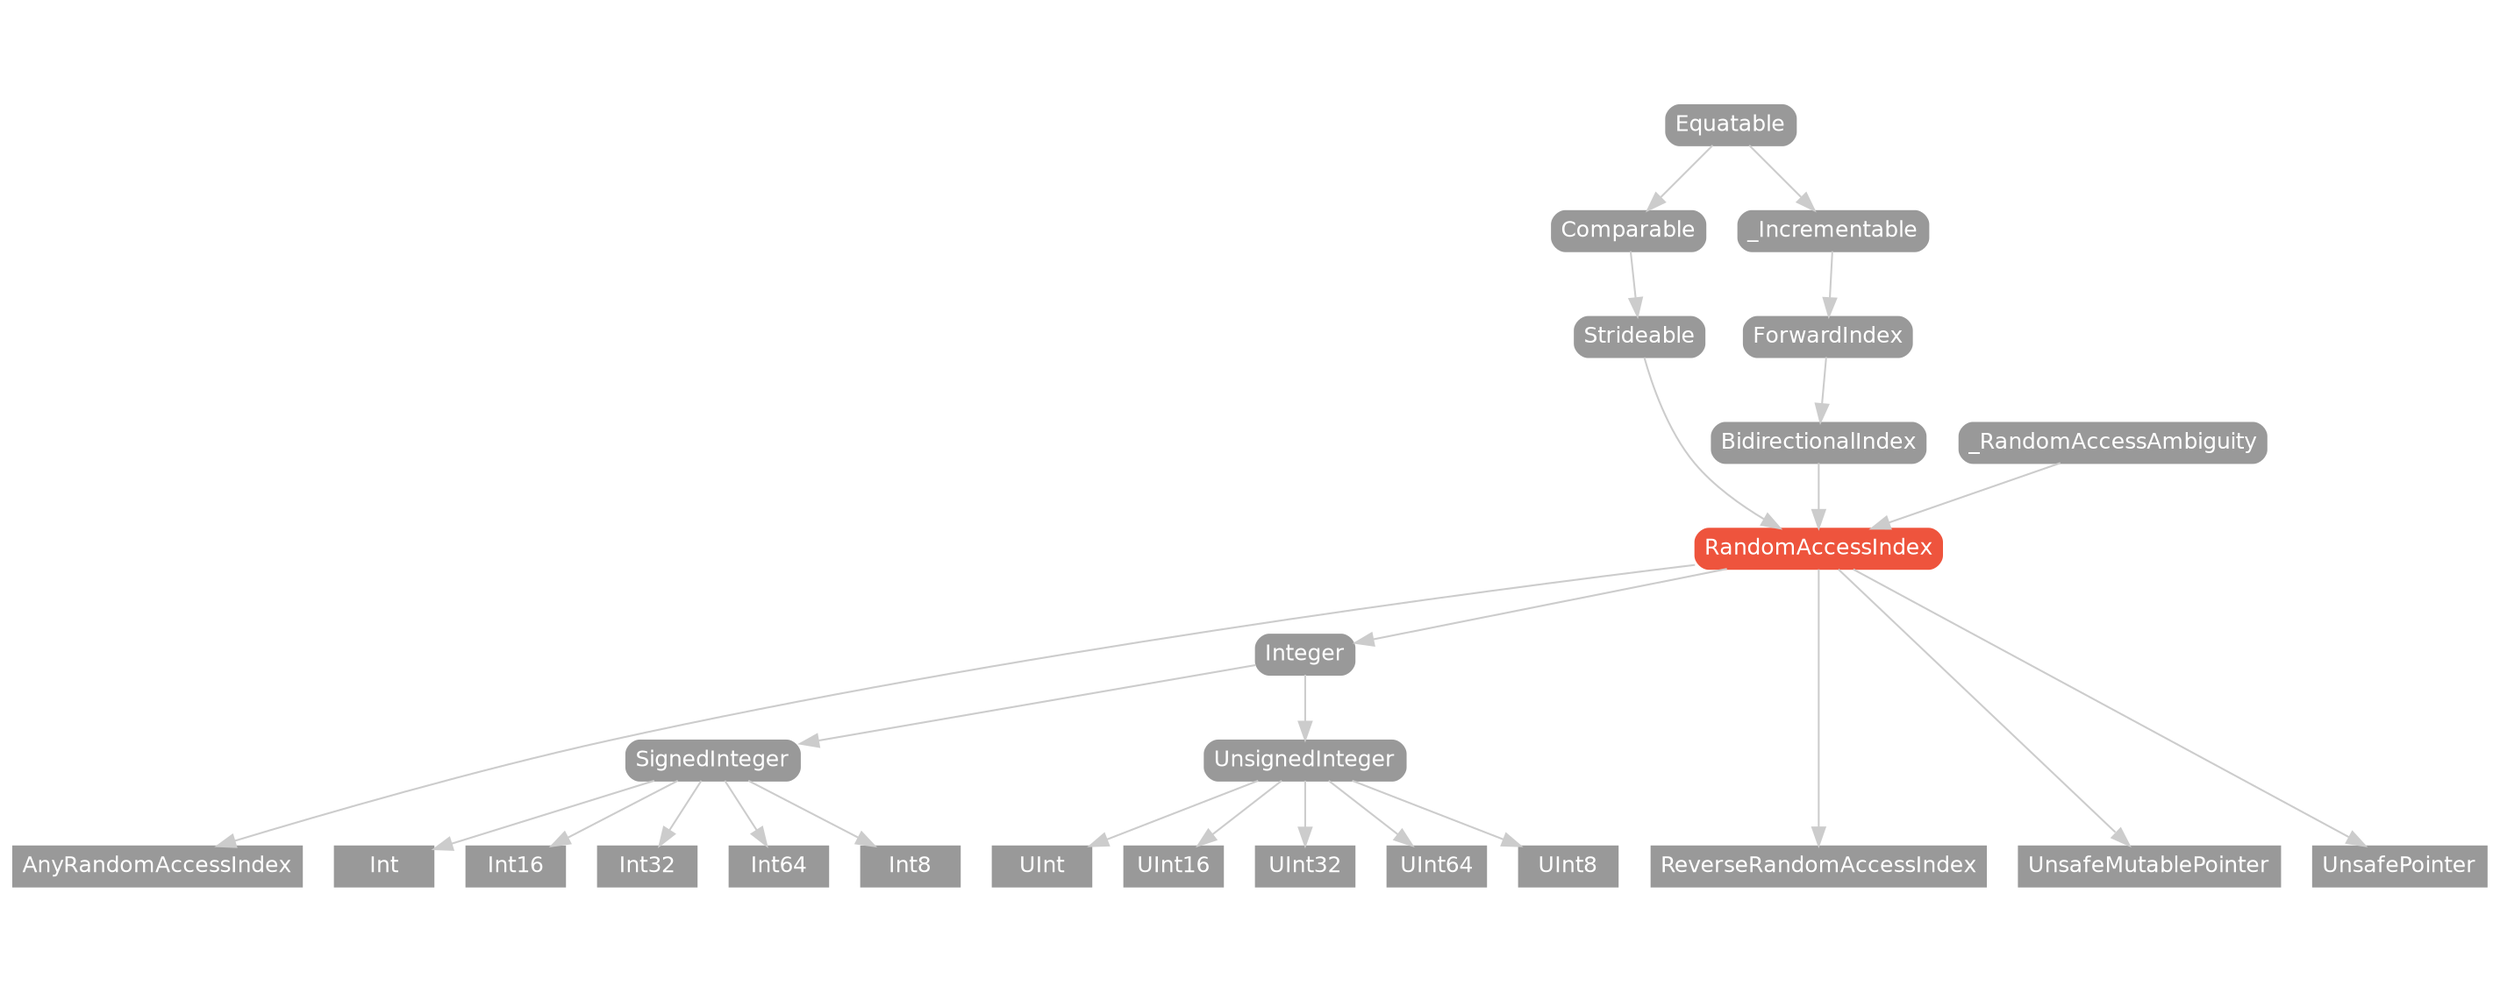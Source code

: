 strict digraph "RandomAccessIndex - Type Hierarchy - SwiftDoc.org" {
    pad="0.1,0.8"
    node [shape=box, style="filled,rounded", color="#999999", fillcolor="#999999", fontcolor=white, fontname=Helvetica, fontnames="Helvetica,sansserif", fontsize=12, margin="0.07,0.05", height="0.3"]
    edge [color="#cccccc"]
    "AnyRandomAccessIndex" [URL="/type/AnyRandomAccessIndex/hierarchy/", style=filled]
    "BidirectionalIndex" [URL="/protocol/BidirectionalIndex/hierarchy/"]
    "Comparable" [URL="/protocol/Comparable/hierarchy/"]
    "Equatable" [URL="/protocol/Equatable/hierarchy/"]
    "ForwardIndex" [URL="/protocol/ForwardIndex/hierarchy/"]
    "Int" [URL="/type/Int/hierarchy/", style=filled]
    "Int16" [URL="/type/Int16/hierarchy/", style=filled]
    "Int32" [URL="/type/Int32/hierarchy/", style=filled]
    "Int64" [URL="/type/Int64/hierarchy/", style=filled]
    "Int8" [URL="/type/Int8/hierarchy/", style=filled]
    "Integer" [URL="/protocol/Integer/hierarchy/"]
    "RandomAccessIndex" [URL="/protocol/RandomAccessIndex/", style="filled,rounded", fillcolor="#ee543d", color="#ee543d"]
    "ReverseRandomAccessIndex" [URL="/type/ReverseRandomAccessIndex/hierarchy/", style=filled]
    "SignedInteger" [URL="/protocol/SignedInteger/hierarchy/"]
    "Strideable" [URL="/protocol/Strideable/hierarchy/"]
    "UInt" [URL="/type/UInt/hierarchy/", style=filled]
    "UInt16" [URL="/type/UInt16/hierarchy/", style=filled]
    "UInt32" [URL="/type/UInt32/hierarchy/", style=filled]
    "UInt64" [URL="/type/UInt64/hierarchy/", style=filled]
    "UInt8" [URL="/type/UInt8/hierarchy/", style=filled]
    "UnsafeMutablePointer" [URL="/type/UnsafeMutablePointer/hierarchy/", style=filled]
    "UnsafePointer" [URL="/type/UnsafePointer/hierarchy/", style=filled]
    "UnsignedInteger" [URL="/protocol/UnsignedInteger/hierarchy/"]
    "_Incrementable" [URL="/protocol/_Incrementable/hierarchy/"]
    "_RandomAccessAmbiguity" [URL="/protocol/_RandomAccessAmbiguity/hierarchy/"]    "RandomAccessIndex" -> "AnyRandomAccessIndex"
    "RandomAccessIndex" -> "Integer"
    "RandomAccessIndex" -> "ReverseRandomAccessIndex"
    "RandomAccessIndex" -> "UnsafeMutablePointer"
    "RandomAccessIndex" -> "UnsafePointer"
    "Integer" -> "SignedInteger"
    "Integer" -> "UnsignedInteger"
    "SignedInteger" -> "Int"
    "SignedInteger" -> "Int16"
    "SignedInteger" -> "Int32"
    "SignedInteger" -> "Int64"
    "SignedInteger" -> "Int8"
    "UnsignedInteger" -> "UInt"
    "UnsignedInteger" -> "UInt16"
    "UnsignedInteger" -> "UInt32"
    "UnsignedInteger" -> "UInt64"
    "UnsignedInteger" -> "UInt8"
    "BidirectionalIndex" -> "RandomAccessIndex"
    "Strideable" -> "RandomAccessIndex"
    "_RandomAccessAmbiguity" -> "RandomAccessIndex"
    "ForwardIndex" -> "BidirectionalIndex"
    "_Incrementable" -> "ForwardIndex"
    "Equatable" -> "_Incrementable"
    "Comparable" -> "Strideable"
    "Equatable" -> "Comparable"
    subgraph Types {
        rank = max; "AnyRandomAccessIndex"; "ReverseRandomAccessIndex"; "UnsafeMutablePointer"; "UnsafePointer"; "Int"; "Int16"; "Int32"; "Int64"; "Int8"; "UInt"; "UInt16"; "UInt32"; "UInt64"; "UInt8";
    }
}